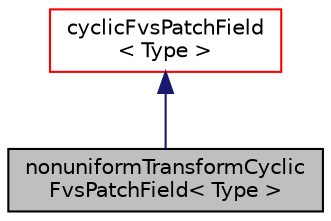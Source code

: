 digraph "nonuniformTransformCyclicFvsPatchField&lt; Type &gt;"
{
  bgcolor="transparent";
  edge [fontname="Helvetica",fontsize="10",labelfontname="Helvetica",labelfontsize="10"];
  node [fontname="Helvetica",fontsize="10",shape=record];
  Node11 [label="nonuniformTransformCyclic\lFvsPatchField\< Type \>",height=0.2,width=0.4,color="black", fillcolor="grey75", style="filled", fontcolor="black"];
  Node12 -> Node11 [dir="back",color="midnightblue",fontsize="10",style="solid",fontname="Helvetica"];
  Node12 [label="cyclicFvsPatchField\l\< Type \>",height=0.2,width=0.4,color="red",URL="$a23197.html",tooltip="Foam::cyclicFvsPatchField. "];
}
